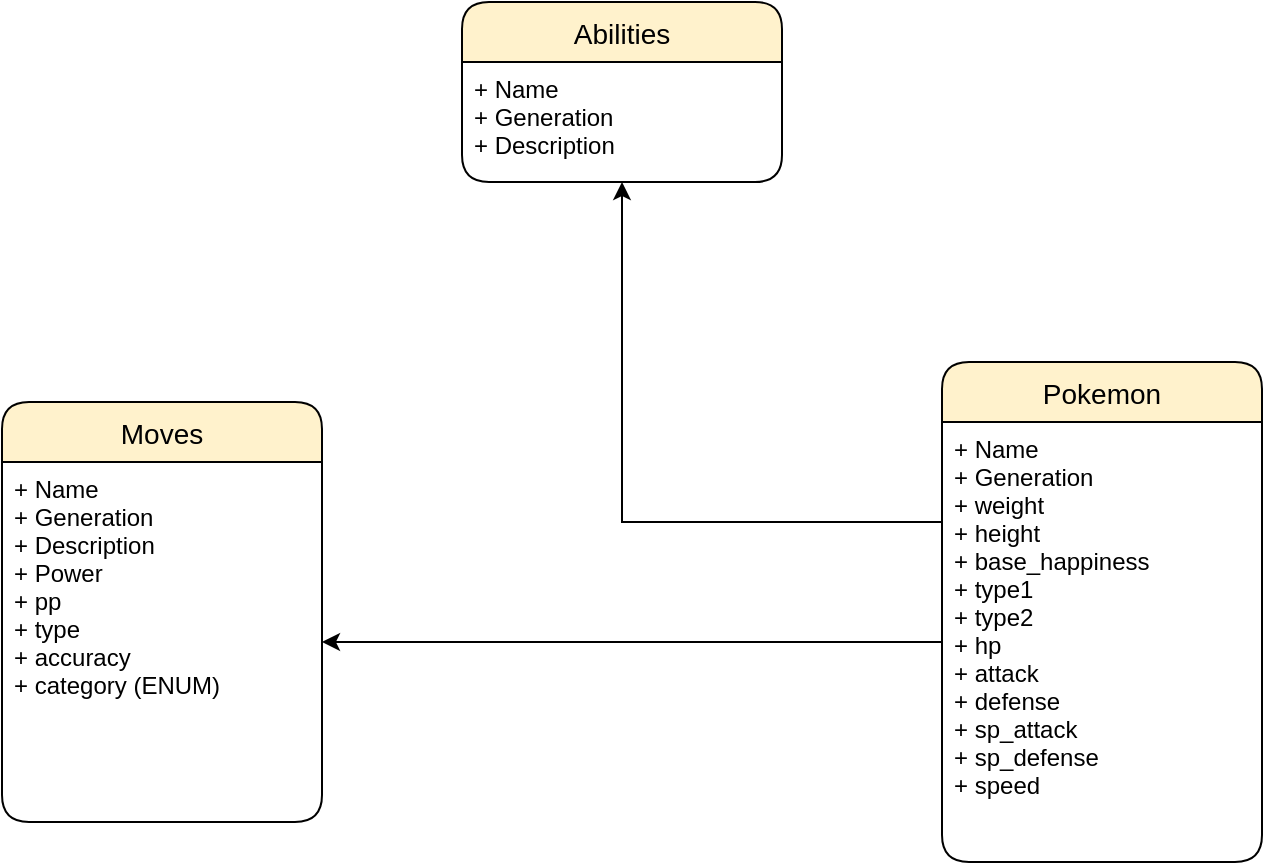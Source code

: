 <mxfile version="20.0.1" type="device"><diagram id="R2lEEEUBdFMjLlhIrx00" name="Page-1"><mxGraphModel dx="1185" dy="668" grid="1" gridSize="10" guides="1" tooltips="1" connect="1" arrows="1" fold="1" page="1" pageScale="1" pageWidth="850" pageHeight="1100" math="0" shadow="0" extFonts="Permanent Marker^https://fonts.googleapis.com/css?family=Permanent+Marker"><root><mxCell id="0"/><mxCell id="1" parent="0"/><mxCell id="1xxQQU-BPhnQNT253Hw6-9" style="edgeStyle=orthogonalEdgeStyle;rounded=0;orthogonalLoop=1;jettySize=auto;html=1;" edge="1" parent="1" source="1xxQQU-BPhnQNT253Hw6-1" target="1xxQQU-BPhnQNT253Hw6-5"><mxGeometry relative="1" as="geometry"><Array as="points"><mxPoint x="390" y="350"/></Array></mxGeometry></mxCell><mxCell id="1xxQQU-BPhnQNT253Hw6-1" value="Pokemon" style="swimlane;childLayout=stackLayout;horizontal=1;startSize=30;horizontalStack=0;rounded=1;fontSize=14;fontStyle=0;strokeWidth=1;resizeParent=0;resizeLast=1;shadow=0;dashed=0;align=center;fillColor=#fff2cc;strokeColor=default;swimlaneLine=1;sketch=0;glass=0;" vertex="1" parent="1"><mxGeometry x="550" y="270" width="160" height="250" as="geometry"><mxRectangle x="210" y="390" width="70" height="30" as="alternateBounds"/></mxGeometry></mxCell><mxCell id="1xxQQU-BPhnQNT253Hw6-2" value="+ Name&#10;+ Generation&#10;+ weight&#10;+ height&#10;+ base_happiness&#10;+ type1&#10;+ type2&#10;+ hp&#10;+ attack&#10;+ defense&#10;+ sp_attack&#10;+ sp_defense&#10;+ speed" style="align=left;strokeColor=none;fillColor=none;spacingLeft=4;fontSize=12;verticalAlign=top;resizable=0;rotatable=0;part=1;" vertex="1" parent="1xxQQU-BPhnQNT253Hw6-1"><mxGeometry y="30" width="160" height="220" as="geometry"/></mxCell><mxCell id="1xxQQU-BPhnQNT253Hw6-4" value="Abilities" style="swimlane;childLayout=stackLayout;horizontal=1;startSize=30;horizontalStack=0;rounded=1;fontSize=14;fontStyle=0;strokeWidth=1;resizeParent=0;resizeLast=1;shadow=0;dashed=0;align=center;fillColor=#fff2cc;strokeColor=default;swimlaneLine=1;sketch=0;glass=0;" vertex="1" parent="1"><mxGeometry x="310" y="90" width="160" height="90" as="geometry"><mxRectangle x="210" y="390" width="70" height="30" as="alternateBounds"/></mxGeometry></mxCell><mxCell id="1xxQQU-BPhnQNT253Hw6-5" value="+ Name&#10;+ Generation&#10;+ Description" style="align=left;strokeColor=none;fillColor=none;spacingLeft=4;fontSize=12;verticalAlign=top;resizable=0;rotatable=0;part=1;" vertex="1" parent="1xxQQU-BPhnQNT253Hw6-4"><mxGeometry y="30" width="160" height="60" as="geometry"/></mxCell><mxCell id="1xxQQU-BPhnQNT253Hw6-6" value="Moves" style="swimlane;childLayout=stackLayout;horizontal=1;startSize=30;horizontalStack=0;rounded=1;fontSize=14;fontStyle=0;strokeWidth=1;resizeParent=0;resizeLast=1;shadow=0;dashed=0;align=center;fillColor=#fff2cc;strokeColor=default;swimlaneLine=1;sketch=0;glass=0;" vertex="1" parent="1"><mxGeometry x="80" y="290" width="160" height="210" as="geometry"><mxRectangle x="210" y="390" width="70" height="30" as="alternateBounds"/></mxGeometry></mxCell><mxCell id="1xxQQU-BPhnQNT253Hw6-7" value="+ Name&#10;+ Generation&#10;+ Description&#10;+ Power&#10;+ pp&#10;+ type&#10;+ accuracy&#10;+ category (ENUM)&#10;" style="align=left;strokeColor=none;fillColor=none;spacingLeft=4;fontSize=12;verticalAlign=top;resizable=0;rotatable=0;part=1;" vertex="1" parent="1xxQQU-BPhnQNT253Hw6-6"><mxGeometry y="30" width="160" height="180" as="geometry"/></mxCell><mxCell id="1xxQQU-BPhnQNT253Hw6-8" style="edgeStyle=orthogonalEdgeStyle;rounded=0;orthogonalLoop=1;jettySize=auto;html=1;entryX=1;entryY=0.5;entryDx=0;entryDy=0;" edge="1" parent="1" source="1xxQQU-BPhnQNT253Hw6-2" target="1xxQQU-BPhnQNT253Hw6-7"><mxGeometry relative="1" as="geometry"/></mxCell></root></mxGraphModel></diagram></mxfile>